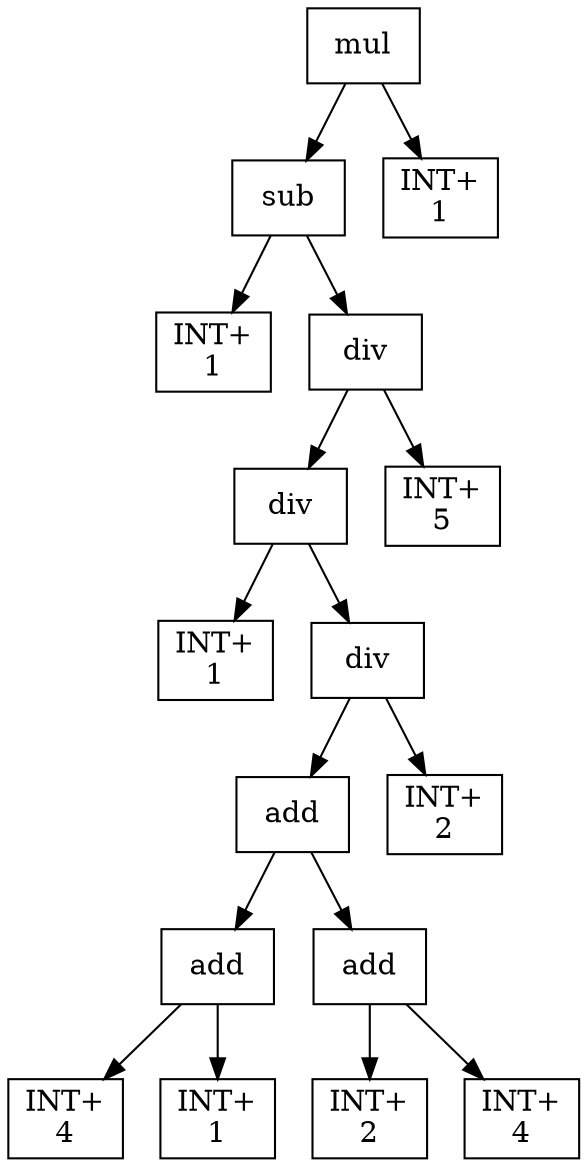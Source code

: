 digraph expr {
  node [shape=box];
  n1 [label="mul"];
  n2 [label="sub"];
  n3 [label="INT+\n1"];
  n4 [label="div"];
  n5 [label="div"];
  n6 [label="INT+\n1"];
  n7 [label="div"];
  n8 [label="add"];
  n9 [label="add"];
  n10 [label="INT+\n4"];
  n11 [label="INT+\n1"];
  n9 -> n10;
  n9 -> n11;
  n12 [label="add"];
  n13 [label="INT+\n2"];
  n14 [label="INT+\n4"];
  n12 -> n13;
  n12 -> n14;
  n8 -> n9;
  n8 -> n12;
  n15 [label="INT+\n2"];
  n7 -> n8;
  n7 -> n15;
  n5 -> n6;
  n5 -> n7;
  n16 [label="INT+\n5"];
  n4 -> n5;
  n4 -> n16;
  n2 -> n3;
  n2 -> n4;
  n17 [label="INT+\n1"];
  n1 -> n2;
  n1 -> n17;
}